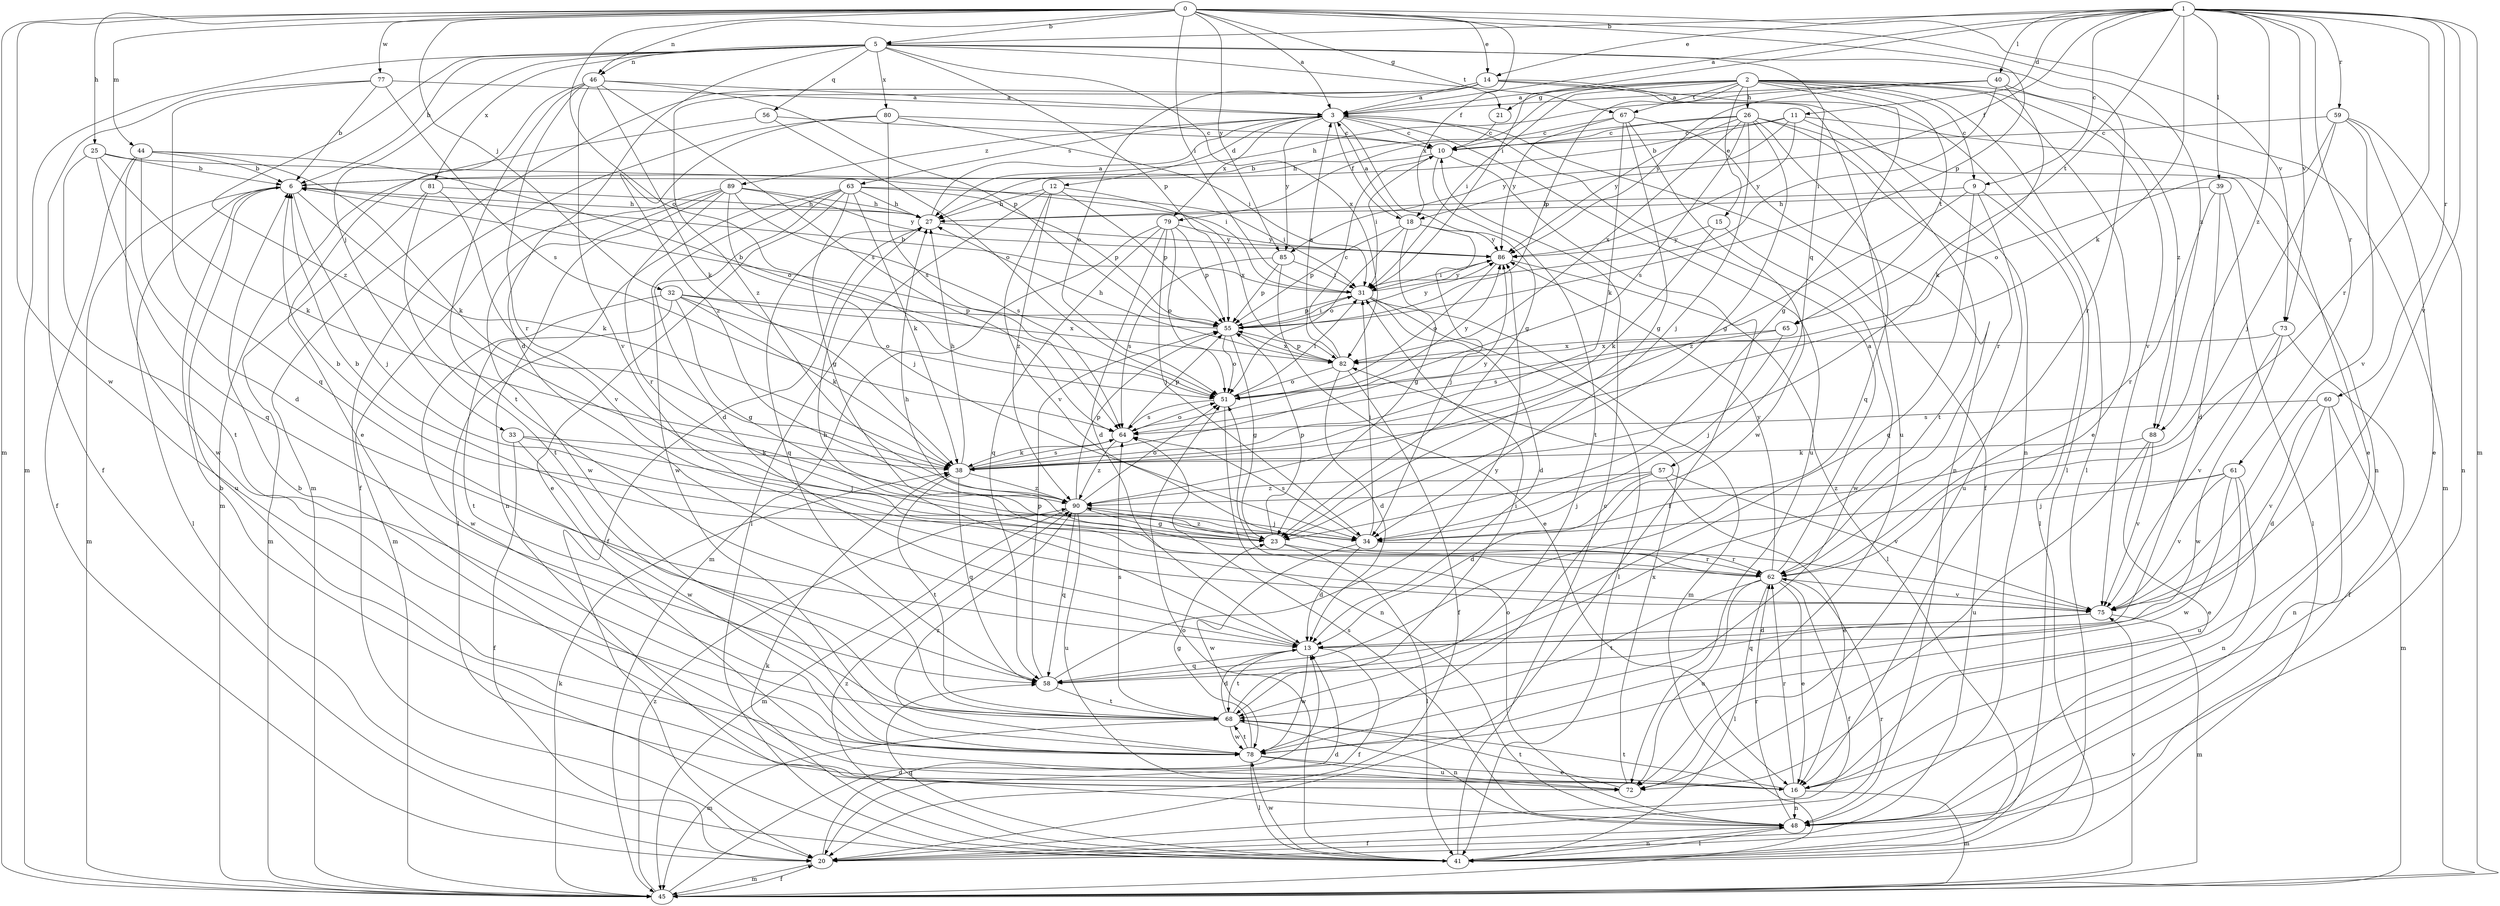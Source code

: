 strict digraph  {
0;
1;
2;
3;
5;
6;
9;
10;
11;
12;
13;
14;
15;
16;
18;
20;
21;
23;
25;
26;
27;
31;
32;
33;
34;
38;
39;
40;
41;
44;
45;
46;
48;
51;
55;
56;
57;
58;
59;
60;
61;
62;
63;
64;
65;
67;
68;
72;
73;
75;
77;
78;
79;
80;
81;
82;
85;
86;
88;
89;
90;
0 -> 3  [label=a];
0 -> 5  [label=b];
0 -> 14  [label=e];
0 -> 18  [label=f];
0 -> 21  [label=g];
0 -> 25  [label=h];
0 -> 31  [label=i];
0 -> 32  [label=j];
0 -> 44  [label=m];
0 -> 45  [label=m];
0 -> 46  [label=n];
0 -> 51  [label=o];
0 -> 55  [label=p];
0 -> 73  [label=v];
0 -> 77  [label=w];
0 -> 78  [label=w];
0 -> 85  [label=y];
0 -> 88  [label=z];
1 -> 3  [label=a];
1 -> 5  [label=b];
1 -> 9  [label=c];
1 -> 11  [label=d];
1 -> 14  [label=e];
1 -> 18  [label=f];
1 -> 31  [label=i];
1 -> 38  [label=k];
1 -> 39  [label=l];
1 -> 40  [label=l];
1 -> 45  [label=m];
1 -> 59  [label=r];
1 -> 60  [label=r];
1 -> 61  [label=r];
1 -> 62  [label=r];
1 -> 65  [label=t];
1 -> 73  [label=v];
1 -> 75  [label=v];
1 -> 88  [label=z];
2 -> 3  [label=a];
2 -> 9  [label=c];
2 -> 15  [label=e];
2 -> 16  [label=e];
2 -> 21  [label=g];
2 -> 23  [label=g];
2 -> 26  [label=h];
2 -> 31  [label=i];
2 -> 41  [label=l];
2 -> 55  [label=p];
2 -> 65  [label=t];
2 -> 67  [label=t];
2 -> 75  [label=v];
2 -> 79  [label=x];
2 -> 88  [label=z];
3 -> 10  [label=c];
3 -> 12  [label=d];
3 -> 18  [label=f];
3 -> 20  [label=f];
3 -> 23  [label=g];
3 -> 63  [label=s];
3 -> 72  [label=u];
3 -> 79  [label=x];
3 -> 85  [label=y];
3 -> 89  [label=z];
5 -> 6  [label=b];
5 -> 13  [label=d];
5 -> 33  [label=j];
5 -> 45  [label=m];
5 -> 46  [label=n];
5 -> 55  [label=p];
5 -> 56  [label=q];
5 -> 57  [label=q];
5 -> 62  [label=r];
5 -> 67  [label=t];
5 -> 80  [label=x];
5 -> 81  [label=x];
5 -> 82  [label=x];
5 -> 90  [label=z];
6 -> 27  [label=h];
6 -> 34  [label=j];
6 -> 38  [label=k];
6 -> 41  [label=l];
6 -> 45  [label=m];
6 -> 72  [label=u];
9 -> 27  [label=h];
9 -> 41  [label=l];
9 -> 58  [label=q];
9 -> 72  [label=u];
9 -> 90  [label=z];
10 -> 6  [label=b];
10 -> 20  [label=f];
10 -> 31  [label=i];
10 -> 68  [label=t];
11 -> 6  [label=b];
11 -> 10  [label=c];
11 -> 16  [label=e];
11 -> 48  [label=n];
11 -> 85  [label=y];
11 -> 86  [label=y];
12 -> 27  [label=h];
12 -> 41  [label=l];
12 -> 55  [label=p];
12 -> 75  [label=v];
12 -> 82  [label=x];
12 -> 90  [label=z];
13 -> 20  [label=f];
13 -> 27  [label=h];
13 -> 58  [label=q];
13 -> 68  [label=t];
13 -> 78  [label=w];
14 -> 3  [label=a];
14 -> 41  [label=l];
14 -> 45  [label=m];
14 -> 48  [label=n];
14 -> 51  [label=o];
14 -> 72  [label=u];
14 -> 90  [label=z];
15 -> 38  [label=k];
15 -> 78  [label=w];
15 -> 86  [label=y];
16 -> 6  [label=b];
16 -> 45  [label=m];
16 -> 48  [label=n];
16 -> 62  [label=r];
16 -> 68  [label=t];
18 -> 3  [label=a];
18 -> 23  [label=g];
18 -> 34  [label=j];
18 -> 51  [label=o];
18 -> 55  [label=p];
18 -> 86  [label=y];
20 -> 13  [label=d];
20 -> 45  [label=m];
20 -> 62  [label=r];
21 -> 10  [label=c];
23 -> 6  [label=b];
23 -> 41  [label=l];
23 -> 55  [label=p];
23 -> 62  [label=r];
23 -> 90  [label=z];
25 -> 6  [label=b];
25 -> 31  [label=i];
25 -> 38  [label=k];
25 -> 58  [label=q];
25 -> 68  [label=t];
26 -> 10  [label=c];
26 -> 23  [label=g];
26 -> 27  [label=h];
26 -> 34  [label=j];
26 -> 58  [label=q];
26 -> 62  [label=r];
26 -> 64  [label=s];
26 -> 68  [label=t];
26 -> 82  [label=x];
26 -> 86  [label=y];
27 -> 3  [label=a];
27 -> 20  [label=f];
27 -> 58  [label=q];
27 -> 86  [label=y];
31 -> 6  [label=b];
31 -> 13  [label=d];
31 -> 41  [label=l];
31 -> 45  [label=m];
31 -> 55  [label=p];
31 -> 86  [label=y];
32 -> 23  [label=g];
32 -> 38  [label=k];
32 -> 51  [label=o];
32 -> 55  [label=p];
32 -> 68  [label=t];
32 -> 78  [label=w];
32 -> 82  [label=x];
33 -> 20  [label=f];
33 -> 34  [label=j];
33 -> 38  [label=k];
33 -> 78  [label=w];
34 -> 6  [label=b];
34 -> 13  [label=d];
34 -> 31  [label=i];
34 -> 62  [label=r];
34 -> 64  [label=s];
34 -> 78  [label=w];
38 -> 27  [label=h];
38 -> 58  [label=q];
38 -> 64  [label=s];
38 -> 68  [label=t];
38 -> 86  [label=y];
38 -> 90  [label=z];
39 -> 13  [label=d];
39 -> 27  [label=h];
39 -> 41  [label=l];
39 -> 62  [label=r];
40 -> 3  [label=a];
40 -> 27  [label=h];
40 -> 31  [label=i];
40 -> 38  [label=k];
40 -> 45  [label=m];
40 -> 86  [label=y];
41 -> 10  [label=c];
41 -> 38  [label=k];
41 -> 48  [label=n];
41 -> 51  [label=o];
41 -> 58  [label=q];
41 -> 78  [label=w];
41 -> 90  [label=z];
44 -> 6  [label=b];
44 -> 13  [label=d];
44 -> 20  [label=f];
44 -> 38  [label=k];
44 -> 51  [label=o];
44 -> 78  [label=w];
45 -> 13  [label=d];
45 -> 20  [label=f];
45 -> 38  [label=k];
45 -> 75  [label=v];
45 -> 90  [label=z];
46 -> 3  [label=a];
46 -> 16  [label=e];
46 -> 38  [label=k];
46 -> 55  [label=p];
46 -> 62  [label=r];
46 -> 64  [label=s];
46 -> 68  [label=t];
46 -> 75  [label=v];
48 -> 20  [label=f];
48 -> 41  [label=l];
48 -> 51  [label=o];
48 -> 62  [label=r];
48 -> 64  [label=s];
51 -> 31  [label=i];
51 -> 48  [label=n];
51 -> 64  [label=s];
51 -> 86  [label=y];
55 -> 6  [label=b];
55 -> 23  [label=g];
55 -> 31  [label=i];
55 -> 51  [label=o];
55 -> 82  [label=x];
55 -> 86  [label=y];
56 -> 10  [label=c];
56 -> 45  [label=m];
56 -> 51  [label=o];
57 -> 13  [label=d];
57 -> 16  [label=e];
57 -> 34  [label=j];
57 -> 75  [label=v];
57 -> 90  [label=z];
58 -> 55  [label=p];
58 -> 68  [label=t];
58 -> 86  [label=y];
59 -> 10  [label=c];
59 -> 16  [label=e];
59 -> 34  [label=j];
59 -> 48  [label=n];
59 -> 51  [label=o];
59 -> 75  [label=v];
60 -> 13  [label=d];
60 -> 45  [label=m];
60 -> 48  [label=n];
60 -> 64  [label=s];
60 -> 75  [label=v];
61 -> 34  [label=j];
61 -> 48  [label=n];
61 -> 72  [label=u];
61 -> 75  [label=v];
61 -> 78  [label=w];
61 -> 90  [label=z];
62 -> 3  [label=a];
62 -> 16  [label=e];
62 -> 20  [label=f];
62 -> 27  [label=h];
62 -> 41  [label=l];
62 -> 68  [label=t];
62 -> 72  [label=u];
62 -> 75  [label=v];
62 -> 86  [label=y];
63 -> 13  [label=d];
63 -> 16  [label=e];
63 -> 23  [label=g];
63 -> 27  [label=h];
63 -> 31  [label=i];
63 -> 38  [label=k];
63 -> 41  [label=l];
63 -> 55  [label=p];
63 -> 78  [label=w];
64 -> 38  [label=k];
64 -> 51  [label=o];
64 -> 55  [label=p];
64 -> 90  [label=z];
65 -> 34  [label=j];
65 -> 64  [label=s];
65 -> 82  [label=x];
67 -> 10  [label=c];
67 -> 23  [label=g];
67 -> 38  [label=k];
67 -> 48  [label=n];
67 -> 78  [label=w];
67 -> 86  [label=y];
68 -> 13  [label=d];
68 -> 31  [label=i];
68 -> 45  [label=m];
68 -> 48  [label=n];
68 -> 64  [label=s];
68 -> 78  [label=w];
72 -> 6  [label=b];
72 -> 68  [label=t];
72 -> 82  [label=x];
73 -> 20  [label=f];
73 -> 75  [label=v];
73 -> 78  [label=w];
73 -> 82  [label=x];
75 -> 13  [label=d];
75 -> 45  [label=m];
75 -> 58  [label=q];
77 -> 3  [label=a];
77 -> 6  [label=b];
77 -> 20  [label=f];
77 -> 58  [label=q];
77 -> 64  [label=s];
78 -> 16  [label=e];
78 -> 23  [label=g];
78 -> 41  [label=l];
78 -> 68  [label=t];
78 -> 72  [label=u];
78 -> 90  [label=z];
79 -> 13  [label=d];
79 -> 34  [label=j];
79 -> 45  [label=m];
79 -> 51  [label=o];
79 -> 55  [label=p];
79 -> 58  [label=q];
79 -> 86  [label=y];
80 -> 10  [label=c];
80 -> 20  [label=f];
80 -> 31  [label=i];
80 -> 64  [label=s];
80 -> 90  [label=z];
81 -> 27  [label=h];
81 -> 45  [label=m];
81 -> 68  [label=t];
81 -> 75  [label=v];
82 -> 3  [label=a];
82 -> 10  [label=c];
82 -> 13  [label=d];
82 -> 20  [label=f];
82 -> 27  [label=h];
82 -> 51  [label=o];
82 -> 55  [label=p];
85 -> 16  [label=e];
85 -> 31  [label=i];
85 -> 55  [label=p];
85 -> 64  [label=s];
86 -> 31  [label=i];
86 -> 41  [label=l];
86 -> 51  [label=o];
88 -> 16  [label=e];
88 -> 38  [label=k];
88 -> 72  [label=u];
88 -> 75  [label=v];
89 -> 27  [label=h];
89 -> 34  [label=j];
89 -> 45  [label=m];
89 -> 48  [label=n];
89 -> 62  [label=r];
89 -> 64  [label=s];
89 -> 78  [label=w];
89 -> 86  [label=y];
90 -> 23  [label=g];
90 -> 34  [label=j];
90 -> 45  [label=m];
90 -> 51  [label=o];
90 -> 55  [label=p];
90 -> 58  [label=q];
90 -> 72  [label=u];
}
